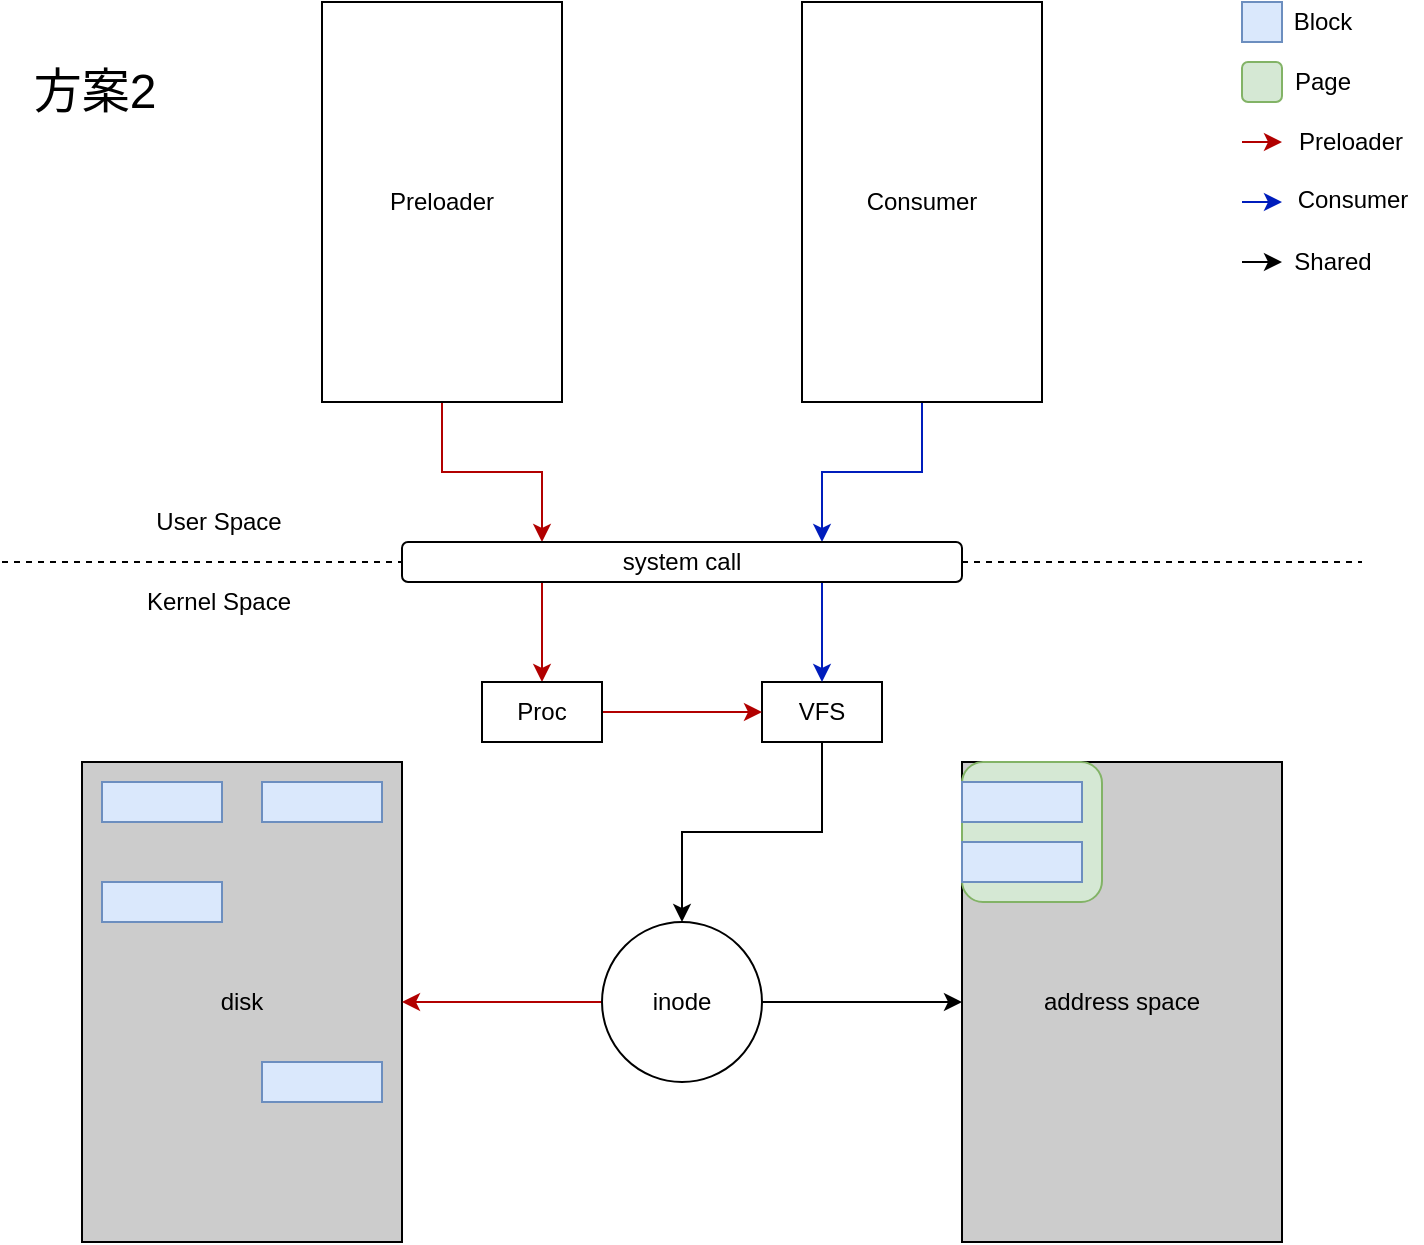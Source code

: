 <mxfile version="12.4.2" type="device" pages="1"><diagram id="toIN14V6XXdWeAqofNOr" name="第 1 页"><mxGraphModel dx="1422" dy="846" grid="1" gridSize="10" guides="1" tooltips="1" connect="1" arrows="1" fold="1" page="1" pageScale="1" pageWidth="827" pageHeight="1169" math="0" shadow="0"><root><mxCell id="0"/><mxCell id="1" parent="0"/><mxCell id="Lpc7kC5sRYrFokV0_Z8L-6" value="address space" style="rounded=0;whiteSpace=wrap;html=1;fillColor=#CCCCCC;" parent="1" vertex="1"><mxGeometry x="560" y="680" width="160" height="240" as="geometry"/></mxCell><mxCell id="gbtFXsTn9MeaohpVqAxk-14" value="" style="rounded=1;whiteSpace=wrap;html=1;fillColor=#d5e8d4;strokeColor=#82b366;" parent="1" vertex="1"><mxGeometry x="560" y="680" width="70" height="70" as="geometry"/></mxCell><mxCell id="Lpc7kC5sRYrFokV0_Z8L-3" value="" style="endArrow=none;dashed=1;html=1;" parent="1" edge="1"><mxGeometry width="50" height="50" relative="1" as="geometry"><mxPoint x="80" y="580" as="sourcePoint"/><mxPoint x="760" y="580" as="targetPoint"/></mxGeometry></mxCell><mxCell id="gbtFXsTn9MeaohpVqAxk-37" style="edgeStyle=orthogonalEdgeStyle;rounded=0;orthogonalLoop=1;jettySize=auto;html=1;exitX=0.5;exitY=1;exitDx=0;exitDy=0;entryX=0.5;entryY=0;entryDx=0;entryDy=0;" parent="1" source="Lpc7kC5sRYrFokV0_Z8L-4" target="gbtFXsTn9MeaohpVqAxk-5" edge="1"><mxGeometry relative="1" as="geometry"/></mxCell><mxCell id="Lpc7kC5sRYrFokV0_Z8L-4" value="VFS" style="rounded=0;whiteSpace=wrap;html=1;" parent="1" vertex="1"><mxGeometry x="460" y="640" width="60" height="30" as="geometry"/></mxCell><mxCell id="gbtFXsTn9MeaohpVqAxk-34" style="edgeStyle=orthogonalEdgeStyle;rounded=0;orthogonalLoop=1;jettySize=auto;html=1;exitX=0.5;exitY=1;exitDx=0;exitDy=0;entryX=0.25;entryY=0;entryDx=0;entryDy=0;fillColor=#e51400;strokeColor=#B20000;" parent="1" source="Lpc7kC5sRYrFokV0_Z8L-10" target="gbtFXsTn9MeaohpVqAxk-3" edge="1"><mxGeometry relative="1" as="geometry"/></mxCell><mxCell id="Lpc7kC5sRYrFokV0_Z8L-10" value="Preloader" style="rounded=0;whiteSpace=wrap;html=1;" parent="1" vertex="1"><mxGeometry x="240" y="300" width="120" height="200" as="geometry"/></mxCell><mxCell id="Lpc7kC5sRYrFokV0_Z8L-13" value="User Space" style="text;html=1;align=center;verticalAlign=middle;resizable=0;points=[];;autosize=1;" parent="1" vertex="1"><mxGeometry x="148" y="550" width="80" height="20" as="geometry"/></mxCell><mxCell id="Lpc7kC5sRYrFokV0_Z8L-16" value="Kernel Space" style="text;html=1;align=center;verticalAlign=middle;resizable=0;points=[];;autosize=1;" parent="1" vertex="1"><mxGeometry x="143" y="590" width="90" height="20" as="geometry"/></mxCell><mxCell id="gbtFXsTn9MeaohpVqAxk-38" style="edgeStyle=orthogonalEdgeStyle;rounded=0;orthogonalLoop=1;jettySize=auto;html=1;exitX=0.5;exitY=1;exitDx=0;exitDy=0;entryX=0.75;entryY=0;entryDx=0;entryDy=0;fillColor=#0050ef;strokeColor=#001DBC;" parent="1" source="Lpc7kC5sRYrFokV0_Z8L-22" target="gbtFXsTn9MeaohpVqAxk-3" edge="1"><mxGeometry relative="1" as="geometry"/></mxCell><mxCell id="Lpc7kC5sRYrFokV0_Z8L-22" value="Consumer" style="rounded=0;whiteSpace=wrap;html=1;" parent="1" vertex="1"><mxGeometry x="480" y="300" width="120" height="200" as="geometry"/></mxCell><mxCell id="0CDnSq_U0GriEb8iWA0A-1" value="方案2" style="text;html=1;align=center;verticalAlign=middle;resizable=0;points=[];;autosize=1;fontSize=24;" parent="1" vertex="1"><mxGeometry x="86" y="330" width="80" height="30" as="geometry"/></mxCell><mxCell id="gbtFXsTn9MeaohpVqAxk-1" value="disk" style="rounded=0;whiteSpace=wrap;html=1;fillColor=#CCCCCC;" parent="1" vertex="1"><mxGeometry x="120" y="680" width="160" height="240" as="geometry"/></mxCell><mxCell id="gbtFXsTn9MeaohpVqAxk-35" style="edgeStyle=orthogonalEdgeStyle;rounded=0;orthogonalLoop=1;jettySize=auto;html=1;exitX=0.25;exitY=1;exitDx=0;exitDy=0;entryX=0.5;entryY=0;entryDx=0;entryDy=0;fillColor=#e51400;strokeColor=#B20000;" parent="1" source="gbtFXsTn9MeaohpVqAxk-3" target="gbtFXsTn9MeaohpVqAxk-33" edge="1"><mxGeometry relative="1" as="geometry"/></mxCell><mxCell id="gbtFXsTn9MeaohpVqAxk-39" style="edgeStyle=orthogonalEdgeStyle;rounded=0;orthogonalLoop=1;jettySize=auto;html=1;exitX=0.75;exitY=1;exitDx=0;exitDy=0;entryX=0.5;entryY=0;entryDx=0;entryDy=0;fillColor=#0050ef;strokeColor=#001DBC;" parent="1" source="gbtFXsTn9MeaohpVqAxk-3" target="Lpc7kC5sRYrFokV0_Z8L-4" edge="1"><mxGeometry relative="1" as="geometry"/></mxCell><mxCell id="gbtFXsTn9MeaohpVqAxk-3" value="system call" style="rounded=1;whiteSpace=wrap;html=1;" parent="1" vertex="1"><mxGeometry x="280" y="570" width="280" height="20" as="geometry"/></mxCell><mxCell id="gbtFXsTn9MeaohpVqAxk-28" style="edgeStyle=orthogonalEdgeStyle;rounded=0;orthogonalLoop=1;jettySize=auto;html=1;exitX=0;exitY=0.5;exitDx=0;exitDy=0;entryX=1;entryY=0.5;entryDx=0;entryDy=0;fillColor=#e51400;strokeColor=#B20000;" parent="1" source="gbtFXsTn9MeaohpVqAxk-5" target="gbtFXsTn9MeaohpVqAxk-1" edge="1"><mxGeometry relative="1" as="geometry"/></mxCell><mxCell id="gbtFXsTn9MeaohpVqAxk-29" style="edgeStyle=orthogonalEdgeStyle;rounded=0;orthogonalLoop=1;jettySize=auto;html=1;exitX=1;exitY=0.5;exitDx=0;exitDy=0;entryX=0;entryY=0.5;entryDx=0;entryDy=0;" parent="1" source="gbtFXsTn9MeaohpVqAxk-5" target="Lpc7kC5sRYrFokV0_Z8L-6" edge="1"><mxGeometry relative="1" as="geometry"/></mxCell><mxCell id="gbtFXsTn9MeaohpVqAxk-5" value="inode" style="ellipse;whiteSpace=wrap;html=1;aspect=fixed;" parent="1" vertex="1"><mxGeometry x="380" y="760" width="80" height="80" as="geometry"/></mxCell><mxCell id="gbtFXsTn9MeaohpVqAxk-6" value="" style="rounded=0;whiteSpace=wrap;html=1;fillColor=#dae8fc;strokeColor=#6c8ebf;" parent="1" vertex="1"><mxGeometry x="130" y="690" width="60" height="20" as="geometry"/></mxCell><mxCell id="gbtFXsTn9MeaohpVqAxk-7" value="" style="rounded=0;whiteSpace=wrap;html=1;fillColor=#dae8fc;strokeColor=#6c8ebf;" parent="1" vertex="1"><mxGeometry x="210" y="830" width="60" height="20" as="geometry"/></mxCell><mxCell id="gbtFXsTn9MeaohpVqAxk-8" value="" style="rounded=0;whiteSpace=wrap;html=1;fillColor=#dae8fc;strokeColor=#6c8ebf;" parent="1" vertex="1"><mxGeometry x="130" y="740" width="60" height="20" as="geometry"/></mxCell><mxCell id="gbtFXsTn9MeaohpVqAxk-9" value="" style="rounded=0;whiteSpace=wrap;html=1;fillColor=#dae8fc;strokeColor=#6c8ebf;" parent="1" vertex="1"><mxGeometry x="210" y="690" width="60" height="20" as="geometry"/></mxCell><mxCell id="gbtFXsTn9MeaohpVqAxk-10" value="" style="rounded=0;whiteSpace=wrap;html=1;fillColor=#dae8fc;strokeColor=#6c8ebf;" parent="1" vertex="1"><mxGeometry x="560" y="690" width="60" height="20" as="geometry"/></mxCell><mxCell id="gbtFXsTn9MeaohpVqAxk-11" value="" style="rounded=0;whiteSpace=wrap;html=1;fillColor=#dae8fc;strokeColor=#6c8ebf;" parent="1" vertex="1"><mxGeometry x="560" y="720" width="60" height="20" as="geometry"/></mxCell><mxCell id="gbtFXsTn9MeaohpVqAxk-20" value="" style="rounded=0;whiteSpace=wrap;html=1;fillColor=#dae8fc;strokeColor=#6c8ebf;" parent="1" vertex="1"><mxGeometry x="700" y="300" width="20" height="20" as="geometry"/></mxCell><mxCell id="gbtFXsTn9MeaohpVqAxk-21" value="" style="rounded=1;whiteSpace=wrap;html=1;fillColor=#d5e8d4;strokeColor=#82b366;" parent="1" vertex="1"><mxGeometry x="700" y="330" width="20" height="20" as="geometry"/></mxCell><mxCell id="gbtFXsTn9MeaohpVqAxk-22" value="Block" style="text;html=1;align=center;verticalAlign=middle;resizable=0;points=[];;autosize=1;" parent="1" vertex="1"><mxGeometry x="720" y="300" width="40" height="20" as="geometry"/></mxCell><mxCell id="gbtFXsTn9MeaohpVqAxk-23" value="Page" style="text;html=1;align=center;verticalAlign=middle;resizable=0;points=[];;autosize=1;" parent="1" vertex="1"><mxGeometry x="720" y="330" width="40" height="20" as="geometry"/></mxCell><mxCell id="gbtFXsTn9MeaohpVqAxk-36" style="edgeStyle=orthogonalEdgeStyle;rounded=0;orthogonalLoop=1;jettySize=auto;html=1;exitX=1;exitY=0.5;exitDx=0;exitDy=0;entryX=0;entryY=0.5;entryDx=0;entryDy=0;fillColor=#e51400;strokeColor=#B20000;" parent="1" source="gbtFXsTn9MeaohpVqAxk-33" target="Lpc7kC5sRYrFokV0_Z8L-4" edge="1"><mxGeometry relative="1" as="geometry"/></mxCell><mxCell id="gbtFXsTn9MeaohpVqAxk-33" value="Proc" style="rounded=0;whiteSpace=wrap;html=1;" parent="1" vertex="1"><mxGeometry x="320" y="640" width="60" height="30" as="geometry"/></mxCell><mxCell id="gbtFXsTn9MeaohpVqAxk-42" style="edgeStyle=orthogonalEdgeStyle;rounded=0;orthogonalLoop=1;jettySize=auto;html=1;fillColor=#e51400;strokeColor=#B20000;" parent="1" edge="1"><mxGeometry relative="1" as="geometry"><mxPoint x="700" y="370" as="sourcePoint"/><mxPoint x="720" y="370" as="targetPoint"/></mxGeometry></mxCell><mxCell id="gbtFXsTn9MeaohpVqAxk-43" value="Preloader" style="text;html=1;align=center;verticalAlign=middle;resizable=0;points=[];;autosize=1;" parent="1" vertex="1"><mxGeometry x="719" y="360" width="70" height="20" as="geometry"/></mxCell><mxCell id="gbtFXsTn9MeaohpVqAxk-46" style="edgeStyle=orthogonalEdgeStyle;rounded=0;orthogonalLoop=1;jettySize=auto;html=1;fillColor=#0050ef;strokeColor=#001DBC;" parent="1" edge="1"><mxGeometry relative="1" as="geometry"><mxPoint x="700" y="400" as="sourcePoint"/><mxPoint x="720" y="400" as="targetPoint"/></mxGeometry></mxCell><mxCell id="gbtFXsTn9MeaohpVqAxk-47" value="Consumer" style="text;html=1;align=center;verticalAlign=middle;resizable=0;points=[];;autosize=1;" parent="1" vertex="1"><mxGeometry x="720" y="389" width="70" height="20" as="geometry"/></mxCell><mxCell id="gbtFXsTn9MeaohpVqAxk-48" value="Shared" style="text;html=1;align=center;verticalAlign=middle;resizable=0;points=[];;autosize=1;" parent="1" vertex="1"><mxGeometry x="720" y="420" width="50" height="20" as="geometry"/></mxCell><mxCell id="gbtFXsTn9MeaohpVqAxk-51" style="edgeStyle=orthogonalEdgeStyle;rounded=0;orthogonalLoop=1;jettySize=auto;html=1;fillColor=#0050ef;strokeColor=#000000;" parent="1" edge="1"><mxGeometry relative="1" as="geometry"><mxPoint x="700" y="430" as="sourcePoint"/><mxPoint x="720" y="430" as="targetPoint"/></mxGeometry></mxCell></root></mxGraphModel></diagram></mxfile>